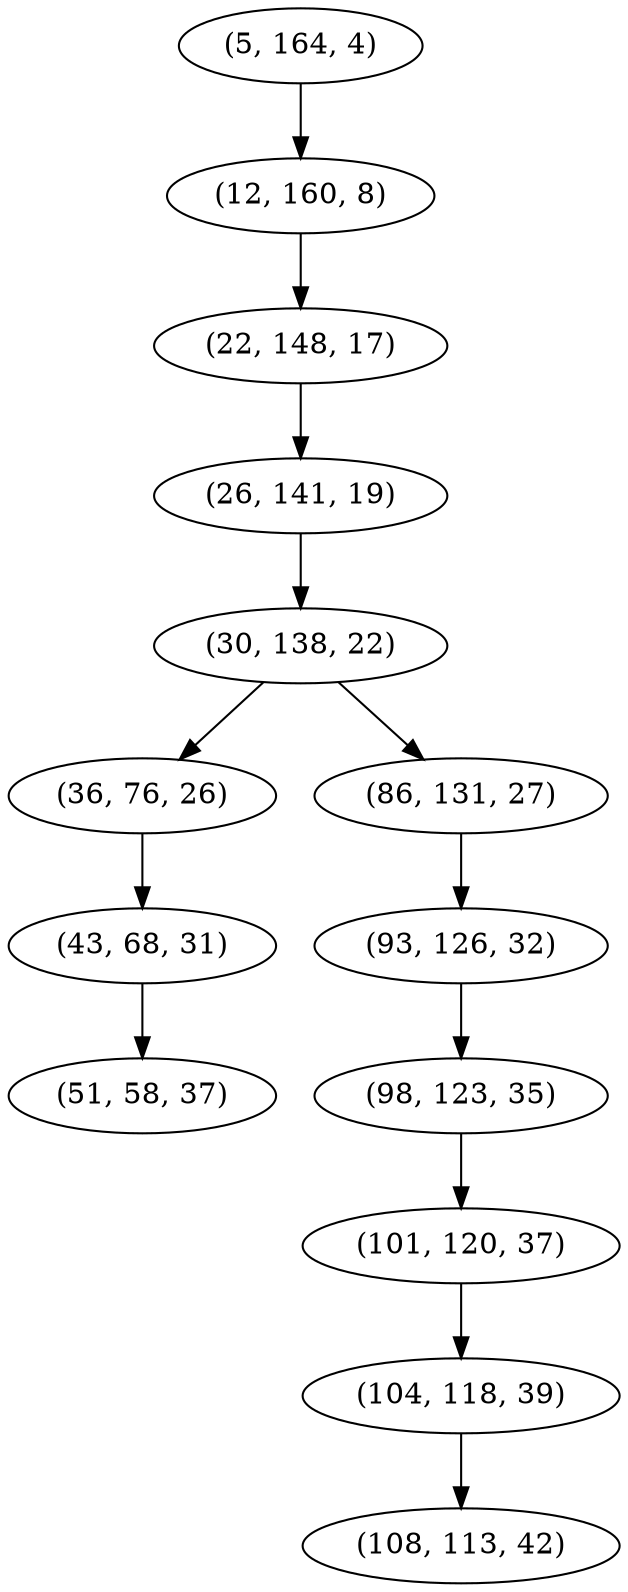 digraph tree {
    "(5, 164, 4)";
    "(12, 160, 8)";
    "(22, 148, 17)";
    "(26, 141, 19)";
    "(30, 138, 22)";
    "(36, 76, 26)";
    "(43, 68, 31)";
    "(51, 58, 37)";
    "(86, 131, 27)";
    "(93, 126, 32)";
    "(98, 123, 35)";
    "(101, 120, 37)";
    "(104, 118, 39)";
    "(108, 113, 42)";
    "(5, 164, 4)" -> "(12, 160, 8)";
    "(12, 160, 8)" -> "(22, 148, 17)";
    "(22, 148, 17)" -> "(26, 141, 19)";
    "(26, 141, 19)" -> "(30, 138, 22)";
    "(30, 138, 22)" -> "(36, 76, 26)";
    "(30, 138, 22)" -> "(86, 131, 27)";
    "(36, 76, 26)" -> "(43, 68, 31)";
    "(43, 68, 31)" -> "(51, 58, 37)";
    "(86, 131, 27)" -> "(93, 126, 32)";
    "(93, 126, 32)" -> "(98, 123, 35)";
    "(98, 123, 35)" -> "(101, 120, 37)";
    "(101, 120, 37)" -> "(104, 118, 39)";
    "(104, 118, 39)" -> "(108, 113, 42)";
}
